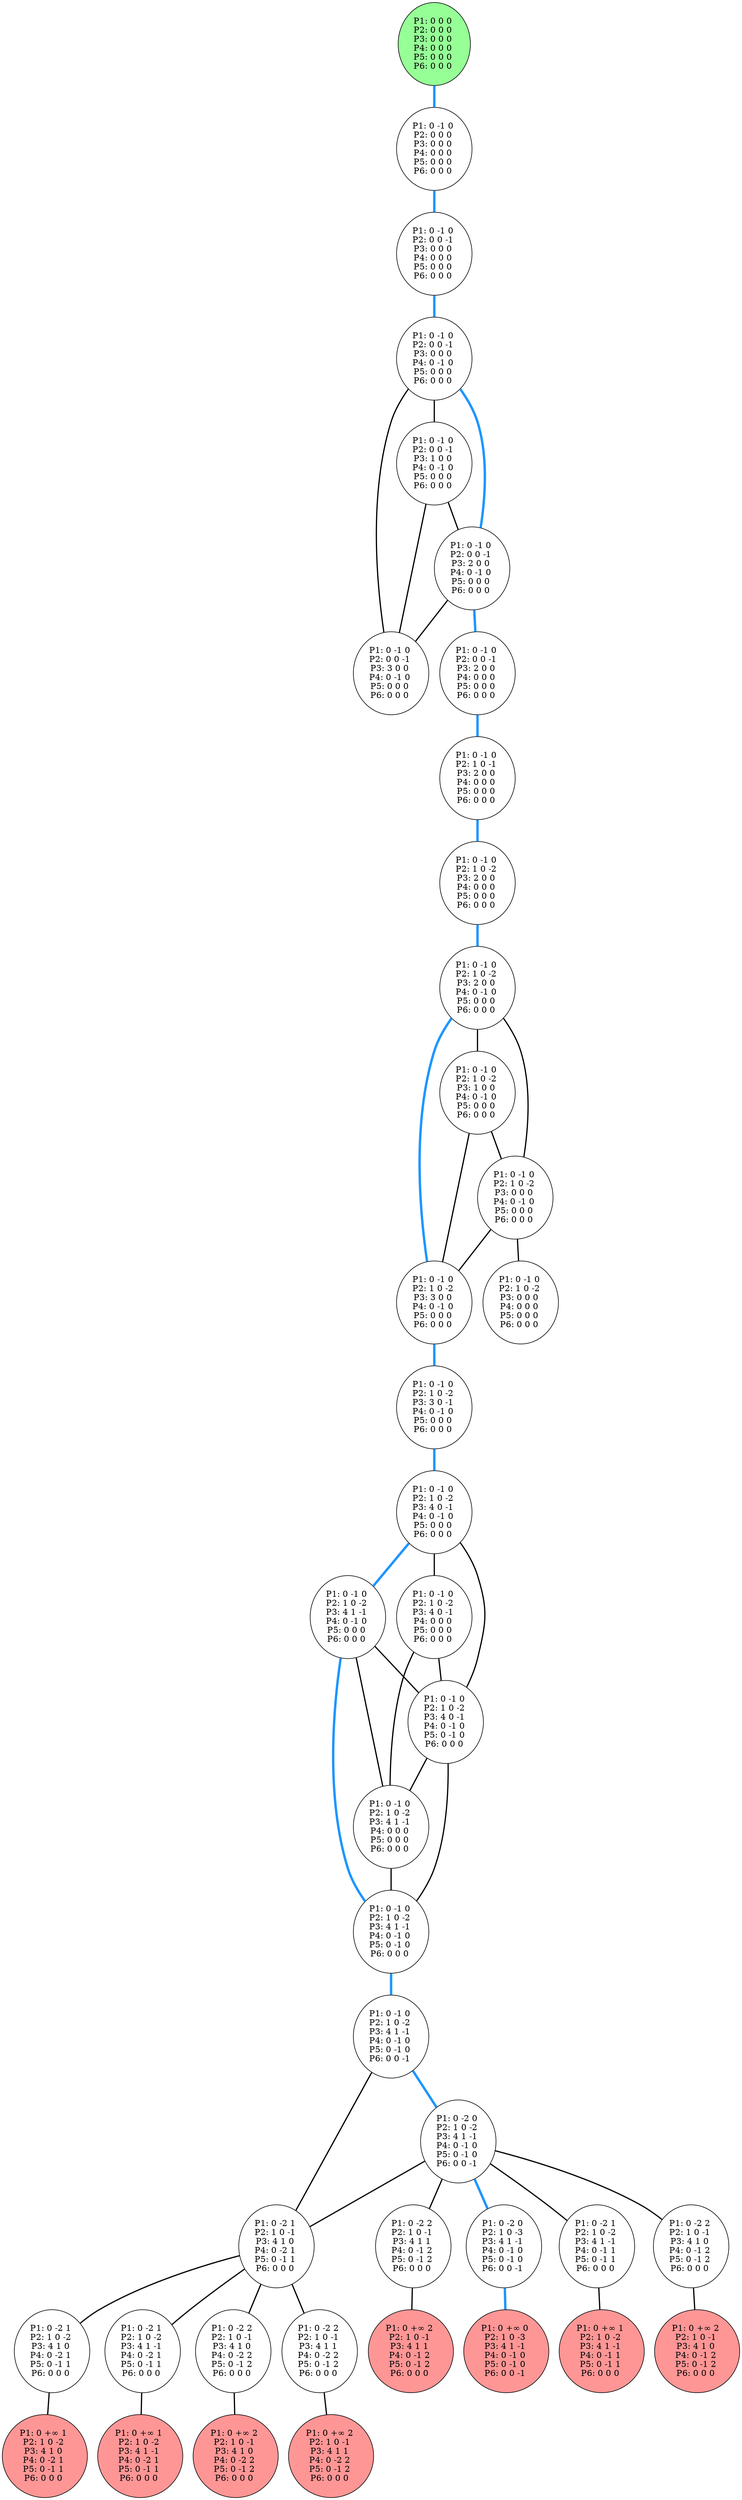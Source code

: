 graph G {
color = "black"
0 [label = "P1: 0 0 0 
P2: 0 0 0 
P3: 0 0 0 
P4: 0 0 0 
P5: 0 0 0 
P6: 0 0 0 
",  style="filled", fillcolor = "#96FF96"];
1 [label = "P1: 0 -1 0 
P2: 0 0 0 
P3: 0 0 0 
P4: 0 0 0 
P5: 0 0 0 
P6: 0 0 0 
"];
2 [label = "P1: 0 -1 0 
P2: 0 0 -1 
P3: 0 0 0 
P4: 0 0 0 
P5: 0 0 0 
P6: 0 0 0 
"];
3 [label = "P1: 0 -1 0 
P2: 0 0 -1 
P3: 0 0 0 
P4: 0 -1 0 
P5: 0 0 0 
P6: 0 0 0 
"];
4 [label = "P1: 0 -1 0 
P2: 0 0 -1 
P3: 1 0 0 
P4: 0 -1 0 
P5: 0 0 0 
P6: 0 0 0 
"];
5 [label = "P1: 0 -1 0 
P2: 0 0 -1 
P3: 2 0 0 
P4: 0 -1 0 
P5: 0 0 0 
P6: 0 0 0 
"];
6 [label = "P1: 0 -1 0 
P2: 0 0 -1 
P3: 3 0 0 
P4: 0 -1 0 
P5: 0 0 0 
P6: 0 0 0 
"];
7 [label = "P1: 0 -1 0 
P2: 0 0 -1 
P3: 2 0 0 
P4: 0 0 0 
P5: 0 0 0 
P6: 0 0 0 
"];
8 [label = "P1: 0 -1 0 
P2: 1 0 -1 
P3: 2 0 0 
P4: 0 0 0 
P5: 0 0 0 
P6: 0 0 0 
"];
9 [label = "P1: 0 -1 0 
P2: 1 0 -2 
P3: 2 0 0 
P4: 0 0 0 
P5: 0 0 0 
P6: 0 0 0 
"];
10 [label = "P1: 0 -1 0 
P2: 1 0 -2 
P3: 2 0 0 
P4: 0 -1 0 
P5: 0 0 0 
P6: 0 0 0 
"];
11 [label = "P1: 0 -1 0 
P2: 1 0 -2 
P3: 1 0 0 
P4: 0 -1 0 
P5: 0 0 0 
P6: 0 0 0 
"];
12 [label = "P1: 0 -1 0 
P2: 1 0 -2 
P3: 0 0 0 
P4: 0 -1 0 
P5: 0 0 0 
P6: 0 0 0 
"];
13 [label = "P1: 0 -1 0 
P2: 1 0 -2 
P3: 3 0 0 
P4: 0 -1 0 
P5: 0 0 0 
P6: 0 0 0 
"];
14 [label = "P1: 0 -1 0 
P2: 1 0 -2 
P3: 0 0 0 
P4: 0 0 0 
P5: 0 0 0 
P6: 0 0 0 
"];
15 [label = "P1: 0 -1 0 
P2: 1 0 -2 
P3: 3 0 -1 
P4: 0 -1 0 
P5: 0 0 0 
P6: 0 0 0 
"];
16 [label = "P1: 0 -1 0 
P2: 1 0 -2 
P3: 4 0 -1 
P4: 0 -1 0 
P5: 0 0 0 
P6: 0 0 0 
"];
17 [label = "P1: 0 -1 0 
P2: 1 0 -2 
P3: 4 1 -1 
P4: 0 -1 0 
P5: 0 0 0 
P6: 0 0 0 
"];
18 [label = "P1: 0 -1 0 
P2: 1 0 -2 
P3: 4 0 -1 
P4: 0 0 0 
P5: 0 0 0 
P6: 0 0 0 
"];
19 [label = "P1: 0 -1 0 
P2: 1 0 -2 
P3: 4 0 -1 
P4: 0 -1 0 
P5: 0 -1 0 
P6: 0 0 0 
"];
20 [label = "P1: 0 -1 0 
P2: 1 0 -2 
P3: 4 1 -1 
P4: 0 0 0 
P5: 0 0 0 
P6: 0 0 0 
"];
21 [label = "P1: 0 -1 0 
P2: 1 0 -2 
P3: 4 1 -1 
P4: 0 -1 0 
P5: 0 -1 0 
P6: 0 0 0 
"];
22 [label = "P1: 0 -1 0 
P2: 1 0 -2 
P3: 4 1 -1 
P4: 0 -1 0 
P5: 0 -1 0 
P6: 0 0 -1 
"];
23 [label = "P1: 0 -2 0 
P2: 1 0 -2 
P3: 4 1 -1 
P4: 0 -1 0 
P5: 0 -1 0 
P6: 0 0 -1 
"];
24 [label = "P1: 0 -2 1 
P2: 1 0 -1 
P3: 4 1 0 
P4: 0 -2 1 
P5: 0 -1 1 
P6: 0 0 0 
"];
25 [label = "P1: 0 -2 0 
P2: 1 0 -3 
P3: 4 1 -1 
P4: 0 -1 0 
P5: 0 -1 0 
P6: 0 0 -1 
"];
2525 [label = "P1: 0 +∞ 0 
P2: 1 0 -3 
P3: 4 1 -1 
P4: 0 -1 0 
P5: 0 -1 0 
P6: 0 0 -1 
",  style="filled", fillcolor = "#FF9696"];
26 [label = "P1: 0 -2 1 
P2: 1 0 -2 
P3: 4 1 -1 
P4: 0 -1 1 
P5: 0 -1 1 
P6: 0 0 0 
"];
2626 [label = "P1: 0 +∞ 1 
P2: 1 0 -2 
P3: 4 1 -1 
P4: 0 -1 1 
P5: 0 -1 1 
P6: 0 0 0 
",  style="filled", fillcolor = "#FF9696"];
27 [label = "P1: 0 -2 2 
P2: 1 0 -1 
P3: 4 1 0 
P4: 0 -1 2 
P5: 0 -1 2 
P6: 0 0 0 
"];
2727 [label = "P1: 0 +∞ 2 
P2: 1 0 -1 
P3: 4 1 0 
P4: 0 -1 2 
P5: 0 -1 2 
P6: 0 0 0 
",  style="filled", fillcolor = "#FF9696"];
28 [label = "P1: 0 -2 2 
P2: 1 0 -1 
P3: 4 1 1 
P4: 0 -1 2 
P5: 0 -1 2 
P6: 0 0 0 
"];
2828 [label = "P1: 0 +∞ 2 
P2: 1 0 -1 
P3: 4 1 1 
P4: 0 -1 2 
P5: 0 -1 2 
P6: 0 0 0 
",  style="filled", fillcolor = "#FF9696"];
29 [label = "P1: 0 -2 1 
P2: 1 0 -2 
P3: 4 1 0 
P4: 0 -2 1 
P5: 0 -1 1 
P6: 0 0 0 
"];
2929 [label = "P1: 0 +∞ 1 
P2: 1 0 -2 
P3: 4 1 0 
P4: 0 -2 1 
P5: 0 -1 1 
P6: 0 0 0 
",  style="filled", fillcolor = "#FF9696"];
30 [label = "P1: 0 -2 1 
P2: 1 0 -2 
P3: 4 1 -1 
P4: 0 -2 1 
P5: 0 -1 1 
P6: 0 0 0 
"];
3030 [label = "P1: 0 +∞ 1 
P2: 1 0 -2 
P3: 4 1 -1 
P4: 0 -2 1 
P5: 0 -1 1 
P6: 0 0 0 
",  style="filled", fillcolor = "#FF9696"];
31 [label = "P1: 0 -2 2 
P2: 1 0 -1 
P3: 4 1 0 
P4: 0 -2 2 
P5: 0 -1 2 
P6: 0 0 0 
"];
3131 [label = "P1: 0 +∞ 2 
P2: 1 0 -1 
P3: 4 1 0 
P4: 0 -2 2 
P5: 0 -1 2 
P6: 0 0 0 
",  style="filled", fillcolor = "#FF9696"];
32 [label = "P1: 0 -2 2 
P2: 1 0 -1 
P3: 4 1 1 
P4: 0 -2 2 
P5: 0 -1 2 
P6: 0 0 0 
"];
3232 [label = "P1: 0 +∞ 2 
P2: 1 0 -1 
P3: 4 1 1 
P4: 0 -2 2 
P5: 0 -1 2 
P6: 0 0 0 
",  style="filled", fillcolor = "#FF9696"];
edge [style=bold];
0 -- 1 [color="#1E96FF", penwidth=4.0];

1 -- 2 [color="#1E96FF", penwidth=4.0];

2 -- 3 [color="#1E96FF", penwidth=4.0];

3 -- 4 [color=black];
3 -- 5 [color="#1E96FF", penwidth=4.0];
3 -- 6 [color=black];

4 -- 5 [color=black];
4 -- 6 [color=black];

5 -- 6 [color=black];
5 -- 7 [color="#1E96FF", penwidth=4.0];


7 -- 8 [color="#1E96FF", penwidth=4.0];

8 -- 9 [color="#1E96FF", penwidth=4.0];

9 -- 10 [color="#1E96FF", penwidth=4.0];

10 -- 11 [color=black];
10 -- 12 [color=black];
10 -- 13 [color="#1E96FF", penwidth=4.0];

11 -- 12 [color=black];
11 -- 13 [color=black];

12 -- 13 [color=black];
12 -- 14 [color=black];

13 -- 15 [color="#1E96FF", penwidth=4.0];


15 -- 16 [color="#1E96FF", penwidth=4.0];

16 -- 17 [color="#1E96FF", penwidth=4.0];
16 -- 18 [color=black];
16 -- 19 [color=black];

17 -- 20 [color=black];
17 -- 21 [color="#1E96FF", penwidth=4.0];
17 -- 19 [color=black];

18 -- 20 [color=black];
18 -- 19 [color=black];

19 -- 21 [color=black];
19 -- 20 [color=black];

20 -- 21 [color=black];

21 -- 22 [color="#1E96FF", penwidth=4.0];

22 -- 23 [color="#1E96FF", penwidth=4.0];
22 -- 24 [color=black];

23 -- 25 [color="#1E96FF", penwidth=4.0];
23 -- 26 [color=black];
23 -- 24 [color=black];
23 -- 27 [color=black];
23 -- 28 [color=black];

24 -- 29 [color=black];
24 -- 30 [color=black];
24 -- 31 [color=black];
24 -- 32 [color=black];


25 -- 2525 [color="#1E96FF", penwidth=4.0];

26 -- 2626 [color=black];

27 -- 2727 [color=black];

28 -- 2828 [color=black];

29 -- 2929 [color=black];

30 -- 3030 [color=black];

31 -- 3131 [color=black];

32 -- 3232 [color=black];
}
